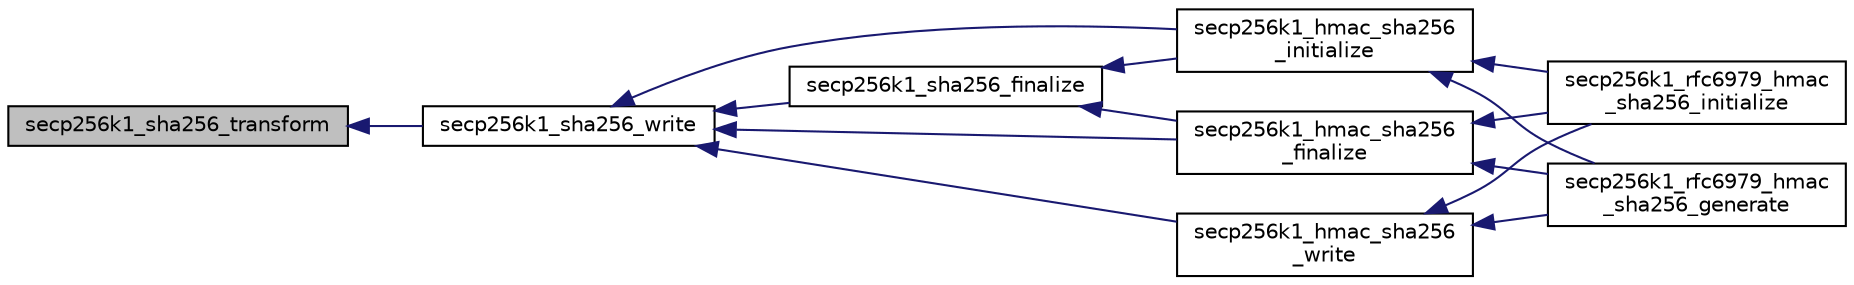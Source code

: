 digraph "secp256k1_sha256_transform"
{
  edge [fontname="Helvetica",fontsize="10",labelfontname="Helvetica",labelfontsize="10"];
  node [fontname="Helvetica",fontsize="10",shape=record];
  rankdir="LR";
  Node73 [label="secp256k1_sha256_transform",height=0.2,width=0.4,color="black", fillcolor="grey75", style="filled", fontcolor="black"];
  Node73 -> Node74 [dir="back",color="midnightblue",fontsize="10",style="solid",fontname="Helvetica"];
  Node74 [label="secp256k1_sha256_write",height=0.2,width=0.4,color="black", fillcolor="white", style="filled",URL="$d2/d64/hash__impl_8h.html#ada7b815d52a8a6f79bafe205983693be"];
  Node74 -> Node75 [dir="back",color="midnightblue",fontsize="10",style="solid",fontname="Helvetica"];
  Node75 [label="secp256k1_sha256_finalize",height=0.2,width=0.4,color="black", fillcolor="white", style="filled",URL="$d2/d64/hash__impl_8h.html#ab88a555e2b13d6d06e20a6a459abae08"];
  Node75 -> Node76 [dir="back",color="midnightblue",fontsize="10",style="solid",fontname="Helvetica"];
  Node76 [label="secp256k1_hmac_sha256\l_initialize",height=0.2,width=0.4,color="black", fillcolor="white", style="filled",URL="$d2/d64/hash__impl_8h.html#a078ac2e7574c2c3d1eb1ccc0950e84d0"];
  Node76 -> Node77 [dir="back",color="midnightblue",fontsize="10",style="solid",fontname="Helvetica"];
  Node77 [label="secp256k1_rfc6979_hmac\l_sha256_initialize",height=0.2,width=0.4,color="black", fillcolor="white", style="filled",URL="$d2/d64/hash__impl_8h.html#a9dd561651b3373fe94e80295dfdd43a7"];
  Node76 -> Node78 [dir="back",color="midnightblue",fontsize="10",style="solid",fontname="Helvetica"];
  Node78 [label="secp256k1_rfc6979_hmac\l_sha256_generate",height=0.2,width=0.4,color="black", fillcolor="white", style="filled",URL="$d2/d64/hash__impl_8h.html#a993c3261472ef00e4738e0fe7a99b7cb"];
  Node75 -> Node79 [dir="back",color="midnightblue",fontsize="10",style="solid",fontname="Helvetica"];
  Node79 [label="secp256k1_hmac_sha256\l_finalize",height=0.2,width=0.4,color="black", fillcolor="white", style="filled",URL="$d2/d64/hash__impl_8h.html#a6f85fe02b7546db62cc03adb03613d16"];
  Node79 -> Node77 [dir="back",color="midnightblue",fontsize="10",style="solid",fontname="Helvetica"];
  Node79 -> Node78 [dir="back",color="midnightblue",fontsize="10",style="solid",fontname="Helvetica"];
  Node74 -> Node76 [dir="back",color="midnightblue",fontsize="10",style="solid",fontname="Helvetica"];
  Node74 -> Node80 [dir="back",color="midnightblue",fontsize="10",style="solid",fontname="Helvetica"];
  Node80 [label="secp256k1_hmac_sha256\l_write",height=0.2,width=0.4,color="black", fillcolor="white", style="filled",URL="$d2/d64/hash__impl_8h.html#a985f5f05c10dca7f592541d95c84081f"];
  Node80 -> Node77 [dir="back",color="midnightblue",fontsize="10",style="solid",fontname="Helvetica"];
  Node80 -> Node78 [dir="back",color="midnightblue",fontsize="10",style="solid",fontname="Helvetica"];
  Node74 -> Node79 [dir="back",color="midnightblue",fontsize="10",style="solid",fontname="Helvetica"];
}
